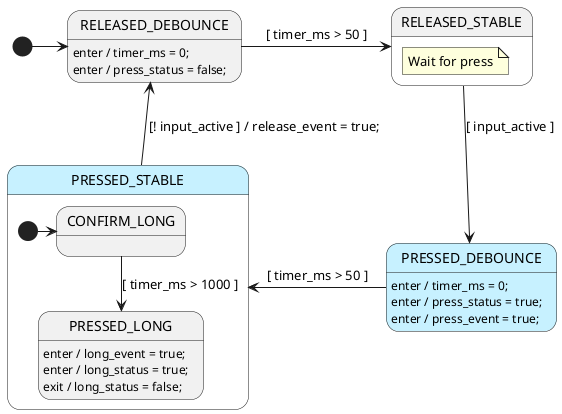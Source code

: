 @startuml ButtonSm

' /////////////////////////// Styles ////////////////////////////////
' Define some colors for the states. Totally optional.
skinparam state {
    ' pressed style:
    BackgroundColor<<press_style>> #c7f1ff
}

' //////////////////////// STATE ORGANIZATION ///////////////////////
' Note: StateSmith treats state names and events as case insensitive.
' More info: https://github.com/StateSmith/StateSmith/wiki/PlantUML

state RELEASED_DEBOUNCE
state RELEASED_STABLE {
    note "Wait for press" as N1
}
state PRESSED_DEBOUNCE <<press_style>>
state PRESSED_STABLE <<press_style>> {
    [*] -> CONFIRM_LONG
    state CONFIRM_LONG
    state PRESSED_LONG
}

[*] -> RELEASED_DEBOUNCE


' ///////////////////////// STATE HANDLERS /////////////////////////
' Syntax: https://github.com/StateSmith/StateSmith/wiki/Behaviors

' RELEASED_DEBOUNCE. Wait for debounce time and then go to stable state.
RELEASED_DEBOUNCE: enter / timer_ms = 0;
RELEASED_DEBOUNCE: enter / press_status = false;
RELEASED_DEBOUNCE -> RELEASED_STABLE: [ timer_ms > 50 ]

' RELEASED_STABLE. Button is released. Wait for button press.
RELEASED_STABLE -down-> PRESSED_DEBOUNCE: [ input_active ]

' PRESSED_DEBOUNCE. Wait for debounce time and then go to stable state.
PRESSED_DEBOUNCE: enter / timer_ms = 0;
PRESSED_DEBOUNCE: enter / press_status = true;
PRESSED_DEBOUNCE: enter / press_event = true;
PRESSED_DEBOUNCE -left-> PRESSED_STABLE: [ timer_ms > 50 ]

' PRESSED_STABLE. Button is pressed. Wait for button release.
PRESSED_STABLE -up-> RELEASED_DEBOUNCE: [! input_active ] / release_event = true;

' CONFIRM_LONG. Button is still pressed. Wait for long press time.
CONFIRM_LONG --> PRESSED_LONG: [ timer_ms > 1000 ]

' PRESSED_LONG. Button has been pressed for a long time.
PRESSED_LONG: enter / long_event = true;
PRESSED_LONG: enter / long_status = true;
PRESSED_LONG: exit / long_status = false;


' //////////////////////// StateSmith config ////////////////////////
' The below special comment block sets the StateSmith configuration.
' More info: https://github.com/StateSmith/StateSmith/issues/335

/'! $CONFIG : toml
SmRunnerSettings.transpilerId = "C99"

RenderConfig.C.HFileUseExternC = true

RenderConfig.C.HFileIncludes = """
    #include <stdint.h> // for fixed width integer state machine variables below
    """

RenderConfig.AutoExpandedVars = """
    // ----- INPUT/OUTPUT VARIABLES -----
    // You **ADD** your loop delta time (ms since last loop) to this variable so it can be used for timing.
    uint16_t timer_ms;

    // ----- INPUT VARIABLES -----
    // You **SET** this to 1 when button is detected as active, and 0 when inactive.
    uint8_t input_active: 1;

    // ----- OUTPUT EVENT VARIABLES -----
    // You **READ** and **CLEAR** event flags in using code.
    uint8_t release_event: 1;
    uint8_t press_event: 1;
    uint8_t long_event: 1;

    // ----- OUTPUT STATUS VARIABLES -----
    // You **READ** these flags in using code, but don't clear them.
    uint8_t press_status: 1;
    uint8_t long_status: 1;
    """

# Declare generated enumerations as "packed" for GCC. Often saves some RAM/flash. Not needed for C++11 transpiler.
RenderConfig.C.CEnumDeclarer = "typedef enum __attribute__((packed)) {enumName}"
'/
@enduml
